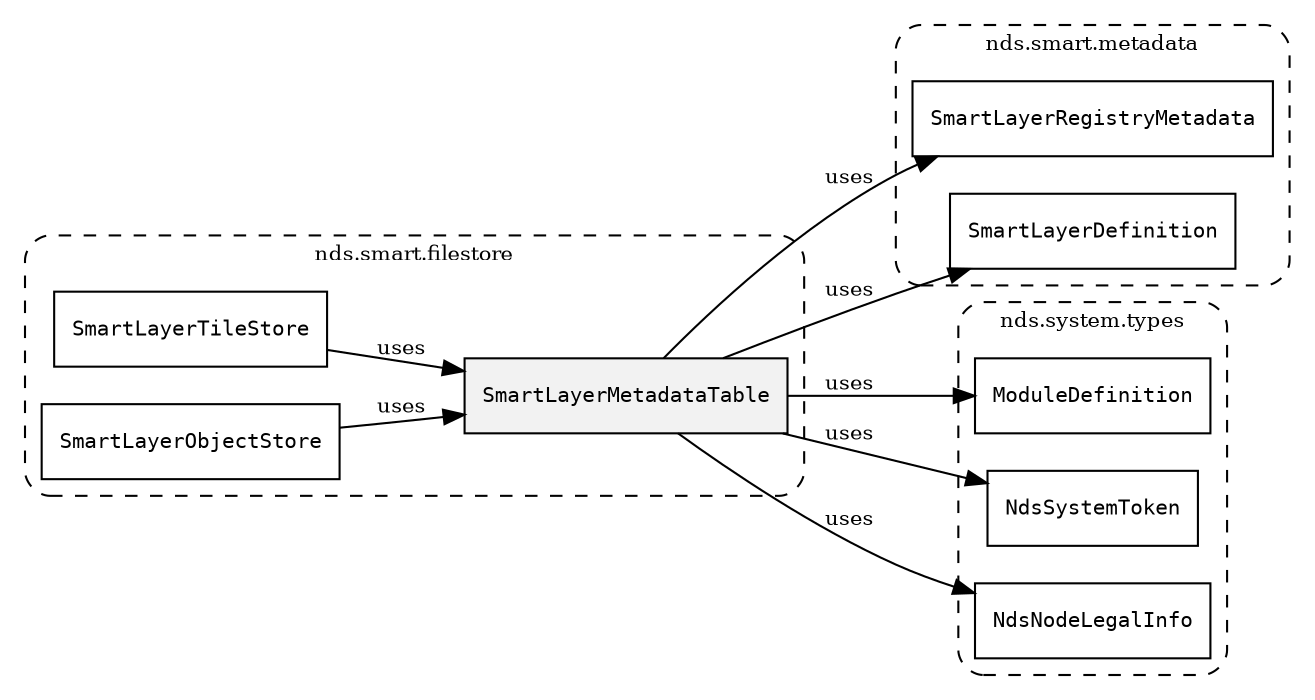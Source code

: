 /**
 * This dot file creates symbol collaboration diagram for SmartLayerMetadataTable.
 */
digraph ZSERIO
{
    node [shape=box, fontsize=10];
    rankdir="LR";
    fontsize=10;
    tooltip="SmartLayerMetadataTable collaboration diagram";

    subgraph "cluster_nds.smart.filestore"
    {
        style="dashed, rounded";
        label="nds.smart.filestore";
        tooltip="Package nds.smart.filestore";
        href="../../../content/packages/nds.smart.filestore.html#Package-nds-smart-filestore";
        target="_parent";

        "SmartLayerMetadataTable" [style="filled", fillcolor="#0000000D", target="_parent", label=<<font face="monospace"><table align="center" border="0" cellspacing="0" cellpadding="0"><tr><td href="../../../content/packages/nds.smart.filestore.html#SqlTable-SmartLayerMetadataTable" title="SqlTable defined in nds.smart.filestore">SmartLayerMetadataTable</td></tr></table></font>>];
        "SmartLayerTileStore" [target="_parent", label=<<font face="monospace"><table align="center" border="0" cellspacing="0" cellpadding="0"><tr><td href="../../../content/packages/nds.smart.filestore.html#SqlDatabase-SmartLayerTileStore" title="SqlDatabase defined in nds.smart.filestore">SmartLayerTileStore</td></tr></table></font>>];
        "SmartLayerObjectStore" [target="_parent", label=<<font face="monospace"><table align="center" border="0" cellspacing="0" cellpadding="0"><tr><td href="../../../content/packages/nds.smart.filestore.html#SqlDatabase-SmartLayerObjectStore" title="SqlDatabase defined in nds.smart.filestore">SmartLayerObjectStore</td></tr></table></font>>];
    }

    subgraph "cluster_nds.smart.metadata"
    {
        style="dashed, rounded";
        label="nds.smart.metadata";
        tooltip="Package nds.smart.metadata";
        href="../../../content/packages/nds.smart.metadata.html#Package-nds-smart-metadata";
        target="_parent";

        "SmartLayerRegistryMetadata" [target="_parent", label=<<font face="monospace"><table align="center" border="0" cellspacing="0" cellpadding="0"><tr><td href="../../../content/packages/nds.smart.metadata.html#Structure-SmartLayerRegistryMetadata" title="Structure defined in nds.smart.metadata">SmartLayerRegistryMetadata</td></tr></table></font>>];
        "SmartLayerDefinition" [target="_parent", label=<<font face="monospace"><table align="center" border="0" cellspacing="0" cellpadding="0"><tr><td href="../../../content/packages/nds.smart.metadata.html#Structure-SmartLayerDefinition" title="Structure defined in nds.smart.metadata">SmartLayerDefinition</td></tr></table></font>>];
    }

    subgraph "cluster_nds.system.types"
    {
        style="dashed, rounded";
        label="nds.system.types";
        tooltip="Package nds.system.types";
        href="../../../content/packages/nds.system.types.html#Package-nds-system-types";
        target="_parent";

        "ModuleDefinition" [target="_parent", label=<<font face="monospace"><table align="center" border="0" cellspacing="0" cellpadding="0"><tr><td href="../../../content/packages/nds.system.types.html#Structure-ModuleDefinition" title="Structure defined in nds.system.types">ModuleDefinition</td></tr></table></font>>];
        "NdsSystemToken" [target="_parent", label=<<font face="monospace"><table align="center" border="0" cellspacing="0" cellpadding="0"><tr><td href="../../../content/packages/nds.system.types.html#Structure-NdsSystemToken" title="Structure defined in nds.system.types">NdsSystemToken</td></tr></table></font>>];
        "NdsNodeLegalInfo" [target="_parent", label=<<font face="monospace"><table align="center" border="0" cellspacing="0" cellpadding="0"><tr><td href="../../../content/packages/nds.system.types.html#Structure-NdsNodeLegalInfo" title="Structure defined in nds.system.types">NdsNodeLegalInfo</td></tr></table></font>>];
    }

    "SmartLayerMetadataTable" -> "SmartLayerRegistryMetadata" [label="uses", fontsize=10];
    "SmartLayerMetadataTable" -> "ModuleDefinition" [label="uses", fontsize=10];
    "SmartLayerMetadataTable" -> "SmartLayerDefinition" [label="uses", fontsize=10];
    "SmartLayerMetadataTable" -> "NdsSystemToken" [label="uses", fontsize=10];
    "SmartLayerMetadataTable" -> "NdsNodeLegalInfo" [label="uses", fontsize=10];
    "SmartLayerTileStore" -> "SmartLayerMetadataTable" [label="uses", fontsize=10];
    "SmartLayerObjectStore" -> "SmartLayerMetadataTable" [label="uses", fontsize=10];
}
